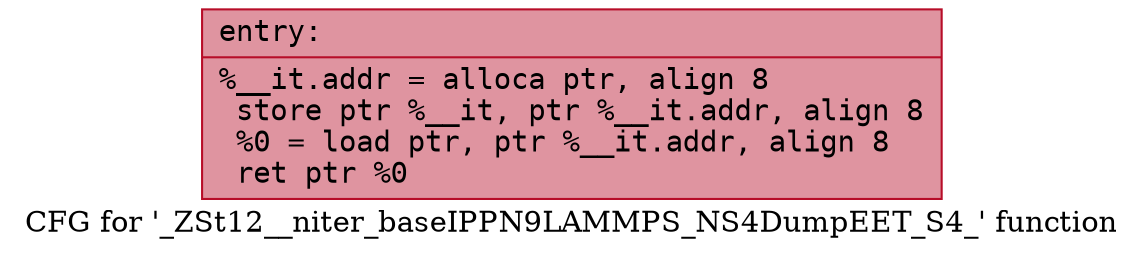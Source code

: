 digraph "CFG for '_ZSt12__niter_baseIPPN9LAMMPS_NS4DumpEET_S4_' function" {
	label="CFG for '_ZSt12__niter_baseIPPN9LAMMPS_NS4DumpEET_S4_' function";

	Node0x559d9a3978c0 [shape=record,color="#b70d28ff", style=filled, fillcolor="#b70d2870" fontname="Courier",label="{entry:\l|  %__it.addr = alloca ptr, align 8\l  store ptr %__it, ptr %__it.addr, align 8\l  %0 = load ptr, ptr %__it.addr, align 8\l  ret ptr %0\l}"];
}
